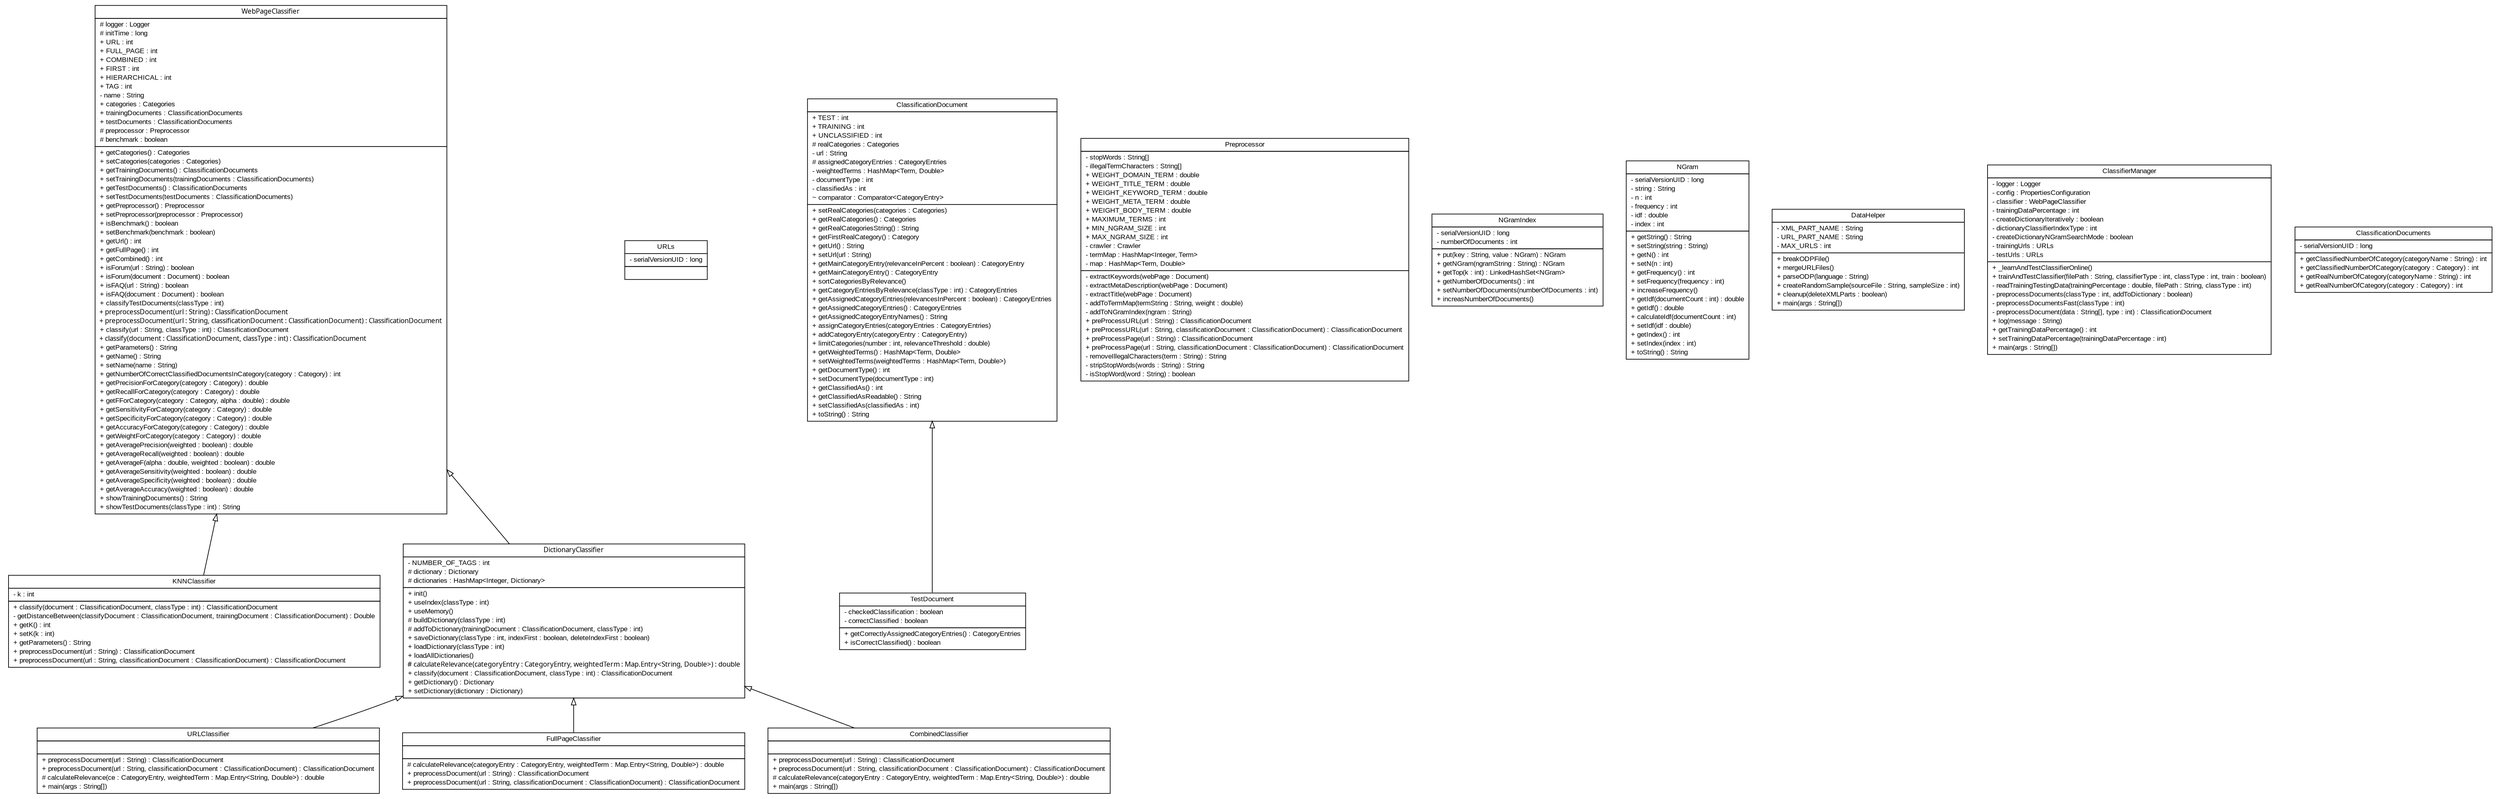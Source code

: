 #!/usr/local/bin/dot
#
# Class diagram 
# Generated by UMLGraph version 5.2 (http://www.umlgraph.org/)
#

digraph G {
	edge [fontname="arial",fontsize=10,labelfontname="arial",labelfontsize=10];
	node [fontname="arial",fontsize=10,shape=plaintext];
	nodesep=0.25;
	ranksep=0.5;
	// tud.iir.classification.page.WebPageClassifier
	c479 [label=<<table title="tud.iir.classification.page.WebPageClassifier" border="0" cellborder="1" cellspacing="0" cellpadding="2" port="p" href="./WebPageClassifier.html">
		<tr><td><table border="0" cellspacing="0" cellpadding="1">
<tr><td align="center" balign="center"><font face="ariali"> WebPageClassifier </font></td></tr>
		</table></td></tr>
		<tr><td><table border="0" cellspacing="0" cellpadding="1">
<tr><td align="left" balign="left"> # logger : Logger </td></tr>
<tr><td align="left" balign="left"> # initTime : long </td></tr>
<tr><td align="left" balign="left"> + URL : int </td></tr>
<tr><td align="left" balign="left"> + FULL_PAGE : int </td></tr>
<tr><td align="left" balign="left"> + COMBINED : int </td></tr>
<tr><td align="left" balign="left"> + FIRST : int </td></tr>
<tr><td align="left" balign="left"> + HIERARCHICAL : int </td></tr>
<tr><td align="left" balign="left"> + TAG : int </td></tr>
<tr><td align="left" balign="left"> - name : String </td></tr>
<tr><td align="left" balign="left"> + categories : Categories </td></tr>
<tr><td align="left" balign="left"> + trainingDocuments : ClassificationDocuments </td></tr>
<tr><td align="left" balign="left"> + testDocuments : ClassificationDocuments </td></tr>
<tr><td align="left" balign="left"> # preprocessor : Preprocessor </td></tr>
<tr><td align="left" balign="left"> # benchmark : boolean </td></tr>
		</table></td></tr>
		<tr><td><table border="0" cellspacing="0" cellpadding="1">
<tr><td align="left" balign="left"> + getCategories() : Categories </td></tr>
<tr><td align="left" balign="left"> + setCategories(categories : Categories) </td></tr>
<tr><td align="left" balign="left"> + getTrainingDocuments() : ClassificationDocuments </td></tr>
<tr><td align="left" balign="left"> + setTrainingDocuments(trainingDocuments : ClassificationDocuments) </td></tr>
<tr><td align="left" balign="left"> + getTestDocuments() : ClassificationDocuments </td></tr>
<tr><td align="left" balign="left"> + setTestDocuments(testDocuments : ClassificationDocuments) </td></tr>
<tr><td align="left" balign="left"> + getPreprocessor() : Preprocessor </td></tr>
<tr><td align="left" balign="left"> + setPreprocessor(preprocessor : Preprocessor) </td></tr>
<tr><td align="left" balign="left"> + isBenchmark() : boolean </td></tr>
<tr><td align="left" balign="left"> + setBenchmark(benchmark : boolean) </td></tr>
<tr><td align="left" balign="left"> + getUrl() : int </td></tr>
<tr><td align="left" balign="left"> + getFullPage() : int </td></tr>
<tr><td align="left" balign="left"> + getCombined() : int </td></tr>
<tr><td align="left" balign="left"> + isForum(url : String) : boolean </td></tr>
<tr><td align="left" balign="left"> + isForum(document : Document) : boolean </td></tr>
<tr><td align="left" balign="left"> + isFAQ(url : String) : boolean </td></tr>
<tr><td align="left" balign="left"> + isFAQ(document : Document) : boolean </td></tr>
<tr><td align="left" balign="left"> + classifyTestDocuments(classType : int) </td></tr>
<tr><td align="left" balign="left"><font face="ariali" point-size="10.0"> + preprocessDocument(url : String) : ClassificationDocument </font></td></tr>
<tr><td align="left" balign="left"><font face="ariali" point-size="10.0"> + preprocessDocument(url : String, classificationDocument : ClassificationDocument) : ClassificationDocument </font></td></tr>
<tr><td align="left" balign="left"> + classify(url : String, classType : int) : ClassificationDocument </td></tr>
<tr><td align="left" balign="left"><font face="ariali" point-size="10.0"> + classify(document : ClassificationDocument, classType : int) : ClassificationDocument </font></td></tr>
<tr><td align="left" balign="left"> + getParameters() : String </td></tr>
<tr><td align="left" balign="left"> + getName() : String </td></tr>
<tr><td align="left" balign="left"> + setName(name : String) </td></tr>
<tr><td align="left" balign="left"> + getNumberOfCorrectClassifiedDocumentsInCategory(category : Category) : int </td></tr>
<tr><td align="left" balign="left"> + getPrecisionForCategory(category : Category) : double </td></tr>
<tr><td align="left" balign="left"> + getRecallForCategory(category : Category) : double </td></tr>
<tr><td align="left" balign="left"> + getFForCategory(category : Category, alpha : double) : double </td></tr>
<tr><td align="left" balign="left"> + getSensitivityForCategory(category : Category) : double </td></tr>
<tr><td align="left" balign="left"> + getSpecificityForCategory(category : Category) : double </td></tr>
<tr><td align="left" balign="left"> + getAccuracyForCategory(category : Category) : double </td></tr>
<tr><td align="left" balign="left"> + getWeightForCategory(category : Category) : double </td></tr>
<tr><td align="left" balign="left"> + getAveragePrecision(weighted : boolean) : double </td></tr>
<tr><td align="left" balign="left"> + getAverageRecall(weighted : boolean) : double </td></tr>
<tr><td align="left" balign="left"> + getAverageF(alpha : double, weighted : boolean) : double </td></tr>
<tr><td align="left" balign="left"> + getAverageSensitivity(weighted : boolean) : double </td></tr>
<tr><td align="left" balign="left"> + getAverageSpecificity(weighted : boolean) : double </td></tr>
<tr><td align="left" balign="left"> + getAverageAccuracy(weighted : boolean) : double </td></tr>
<tr><td align="left" balign="left"> + showTrainingDocuments() : String </td></tr>
<tr><td align="left" balign="left"> + showTestDocuments(classType : int) : String </td></tr>
		</table></td></tr>
		</table>>, fontname="arial", fontcolor="black", fontsize=10.0];
	// tud.iir.classification.page.URLs
	c480 [label=<<table title="tud.iir.classification.page.URLs" border="0" cellborder="1" cellspacing="0" cellpadding="2" port="p" href="./URLs.html">
		<tr><td><table border="0" cellspacing="0" cellpadding="1">
<tr><td align="center" balign="center"> URLs </td></tr>
		</table></td></tr>
		<tr><td><table border="0" cellspacing="0" cellpadding="1">
<tr><td align="left" balign="left"> - serialVersionUID : long </td></tr>
		</table></td></tr>
		<tr><td><table border="0" cellspacing="0" cellpadding="1">
<tr><td align="left" balign="left">  </td></tr>
		</table></td></tr>
		</table>>, fontname="arial", fontcolor="black", fontsize=10.0];
	// tud.iir.classification.page.URLClassifier
	c481 [label=<<table title="tud.iir.classification.page.URLClassifier" border="0" cellborder="1" cellspacing="0" cellpadding="2" port="p" href="./URLClassifier.html">
		<tr><td><table border="0" cellspacing="0" cellpadding="1">
<tr><td align="center" balign="center"> URLClassifier </td></tr>
		</table></td></tr>
		<tr><td><table border="0" cellspacing="0" cellpadding="1">
<tr><td align="left" balign="left">  </td></tr>
		</table></td></tr>
		<tr><td><table border="0" cellspacing="0" cellpadding="1">
<tr><td align="left" balign="left"> + preprocessDocument(url : String) : ClassificationDocument </td></tr>
<tr><td align="left" balign="left"> + preprocessDocument(url : String, classificationDocument : ClassificationDocument) : ClassificationDocument </td></tr>
<tr><td align="left" balign="left"> # calculateRelevance(ce : CategoryEntry, weightedTerm : Map.Entry&lt;String, Double&gt;) : double </td></tr>
<tr><td align="left" balign="left"> + main(args : String[]) </td></tr>
		</table></td></tr>
		</table>>, fontname="arial", fontcolor="black", fontsize=10.0];
	// tud.iir.classification.page.TestDocument
	c482 [label=<<table title="tud.iir.classification.page.TestDocument" border="0" cellborder="1" cellspacing="0" cellpadding="2" port="p" href="./TestDocument.html">
		<tr><td><table border="0" cellspacing="0" cellpadding="1">
<tr><td align="center" balign="center"> TestDocument </td></tr>
		</table></td></tr>
		<tr><td><table border="0" cellspacing="0" cellpadding="1">
<tr><td align="left" balign="left"> - checkedClassification : boolean </td></tr>
<tr><td align="left" balign="left"> - correctClassified : boolean </td></tr>
		</table></td></tr>
		<tr><td><table border="0" cellspacing="0" cellpadding="1">
<tr><td align="left" balign="left"> + getCorrectlyAssignedCategoryEntries() : CategoryEntries </td></tr>
<tr><td align="left" balign="left"> + isCorrectClassified() : boolean </td></tr>
		</table></td></tr>
		</table>>, fontname="arial", fontcolor="black", fontsize=10.0];
	// tud.iir.classification.page.Preprocessor
	c483 [label=<<table title="tud.iir.classification.page.Preprocessor" border="0" cellborder="1" cellspacing="0" cellpadding="2" port="p" href="./Preprocessor.html">
		<tr><td><table border="0" cellspacing="0" cellpadding="1">
<tr><td align="center" balign="center"> Preprocessor </td></tr>
		</table></td></tr>
		<tr><td><table border="0" cellspacing="0" cellpadding="1">
<tr><td align="left" balign="left"> - stopWords : String[] </td></tr>
<tr><td align="left" balign="left"> - illegalTermCharacters : String[] </td></tr>
<tr><td align="left" balign="left"> + WEIGHT_DOMAIN_TERM : double </td></tr>
<tr><td align="left" balign="left"> + WEIGHT_TITLE_TERM : double </td></tr>
<tr><td align="left" balign="left"> + WEIGHT_KEYWORD_TERM : double </td></tr>
<tr><td align="left" balign="left"> + WEIGHT_META_TERM : double </td></tr>
<tr><td align="left" balign="left"> + WEIGHT_BODY_TERM : double </td></tr>
<tr><td align="left" balign="left"> + MAXIMUM_TERMS : int </td></tr>
<tr><td align="left" balign="left"> + MIN_NGRAM_SIZE : int </td></tr>
<tr><td align="left" balign="left"> + MAX_NGRAM_SIZE : int </td></tr>
<tr><td align="left" balign="left"> - crawler : Crawler </td></tr>
<tr><td align="left" balign="left"> - termMap : HashMap&lt;Integer, Term&gt; </td></tr>
<tr><td align="left" balign="left"> - map : HashMap&lt;Term, Double&gt; </td></tr>
		</table></td></tr>
		<tr><td><table border="0" cellspacing="0" cellpadding="1">
<tr><td align="left" balign="left"> - extractKeywords(webPage : Document) </td></tr>
<tr><td align="left" balign="left"> - extractMetaDescription(webPage : Document) </td></tr>
<tr><td align="left" balign="left"> - extractTitle(webPage : Document) </td></tr>
<tr><td align="left" balign="left"> - addToTermMap(termString : String, weight : double) </td></tr>
<tr><td align="left" balign="left"> - addToNGramIndex(ngram : String) </td></tr>
<tr><td align="left" balign="left"> + preProcessURL(url : String) : ClassificationDocument </td></tr>
<tr><td align="left" balign="left"> + preProcessURL(url : String, classificationDocument : ClassificationDocument) : ClassificationDocument </td></tr>
<tr><td align="left" balign="left"> + preProcessPage(url : String) : ClassificationDocument </td></tr>
<tr><td align="left" balign="left"> + preProcessPage(url : String, classificationDocument : ClassificationDocument) : ClassificationDocument </td></tr>
<tr><td align="left" balign="left"> - removeIllegalCharacters(term : String) : String </td></tr>
<tr><td align="left" balign="left"> - stripStopWords(words : String) : String </td></tr>
<tr><td align="left" balign="left"> - isStopWord(word : String) : boolean </td></tr>
		</table></td></tr>
		</table>>, fontname="arial", fontcolor="black", fontsize=10.0];
	// tud.iir.classification.page.NGramIndex
	c484 [label=<<table title="tud.iir.classification.page.NGramIndex" border="0" cellborder="1" cellspacing="0" cellpadding="2" port="p" href="./NGramIndex.html">
		<tr><td><table border="0" cellspacing="0" cellpadding="1">
<tr><td align="center" balign="center"> NGramIndex </td></tr>
		</table></td></tr>
		<tr><td><table border="0" cellspacing="0" cellpadding="1">
<tr><td align="left" balign="left"> - serialVersionUID : long </td></tr>
<tr><td align="left" balign="left"> - numberOfDocuments : int </td></tr>
		</table></td></tr>
		<tr><td><table border="0" cellspacing="0" cellpadding="1">
<tr><td align="left" balign="left"> + put(key : String, value : NGram) : NGram </td></tr>
<tr><td align="left" balign="left"> + getNGram(ngramString : String) : NGram </td></tr>
<tr><td align="left" balign="left"> + getTop(k : int) : LinkedHashSet&lt;NGram&gt; </td></tr>
<tr><td align="left" balign="left"> + getNumberOfDocuments() : int </td></tr>
<tr><td align="left" balign="left"> + setNumberOfDocuments(numberOfDocuments : int) </td></tr>
<tr><td align="left" balign="left"> + increasNumberOfDocuments() </td></tr>
		</table></td></tr>
		</table>>, fontname="arial", fontcolor="black", fontsize=10.0];
	// tud.iir.classification.page.NGram
	c485 [label=<<table title="tud.iir.classification.page.NGram" border="0" cellborder="1" cellspacing="0" cellpadding="2" port="p" href="./NGram.html">
		<tr><td><table border="0" cellspacing="0" cellpadding="1">
<tr><td align="center" balign="center"> NGram </td></tr>
		</table></td></tr>
		<tr><td><table border="0" cellspacing="0" cellpadding="1">
<tr><td align="left" balign="left"> - serialVersionUID : long </td></tr>
<tr><td align="left" balign="left"> - string : String </td></tr>
<tr><td align="left" balign="left"> - n : int </td></tr>
<tr><td align="left" balign="left"> - frequency : int </td></tr>
<tr><td align="left" balign="left"> - idf : double </td></tr>
<tr><td align="left" balign="left"> - index : int </td></tr>
		</table></td></tr>
		<tr><td><table border="0" cellspacing="0" cellpadding="1">
<tr><td align="left" balign="left"> + getString() : String </td></tr>
<tr><td align="left" balign="left"> + setString(string : String) </td></tr>
<tr><td align="left" balign="left"> + getN() : int </td></tr>
<tr><td align="left" balign="left"> + setN(n : int) </td></tr>
<tr><td align="left" balign="left"> + getFrequency() : int </td></tr>
<tr><td align="left" balign="left"> + setFrequency(frequency : int) </td></tr>
<tr><td align="left" balign="left"> + increaseFrequency() </td></tr>
<tr><td align="left" balign="left"> + getIdf(documentCount : int) : double </td></tr>
<tr><td align="left" balign="left"> + getIdf() : double </td></tr>
<tr><td align="left" balign="left"> + calculateIdf(documentCount : int) </td></tr>
<tr><td align="left" balign="left"> + setIdf(idf : double) </td></tr>
<tr><td align="left" balign="left"> + getIndex() : int </td></tr>
<tr><td align="left" balign="left"> + setIndex(index : int) </td></tr>
<tr><td align="left" balign="left"> + toString() : String </td></tr>
		</table></td></tr>
		</table>>, fontname="arial", fontcolor="black", fontsize=10.0];
	// tud.iir.classification.page.KNNClassifier
	c486 [label=<<table title="tud.iir.classification.page.KNNClassifier" border="0" cellborder="1" cellspacing="0" cellpadding="2" port="p" href="./KNNClassifier.html">
		<tr><td><table border="0" cellspacing="0" cellpadding="1">
<tr><td align="center" balign="center"> KNNClassifier </td></tr>
		</table></td></tr>
		<tr><td><table border="0" cellspacing="0" cellpadding="1">
<tr><td align="left" balign="left"> - k : int </td></tr>
		</table></td></tr>
		<tr><td><table border="0" cellspacing="0" cellpadding="1">
<tr><td align="left" balign="left"> + classify(document : ClassificationDocument, classType : int) : ClassificationDocument </td></tr>
<tr><td align="left" balign="left"> - getDistanceBetween(classifyDocument : ClassificationDocument, trainingDocument : ClassificationDocument) : Double </td></tr>
<tr><td align="left" balign="left"> + getK() : int </td></tr>
<tr><td align="left" balign="left"> + setK(k : int) </td></tr>
<tr><td align="left" balign="left"> + getParameters() : String </td></tr>
<tr><td align="left" balign="left"> + preprocessDocument(url : String) : ClassificationDocument </td></tr>
<tr><td align="left" balign="left"> + preprocessDocument(url : String, classificationDocument : ClassificationDocument) : ClassificationDocument </td></tr>
		</table></td></tr>
		</table>>, fontname="arial", fontcolor="black", fontsize=10.0];
	// tud.iir.classification.page.FullPageClassifier
	c487 [label=<<table title="tud.iir.classification.page.FullPageClassifier" border="0" cellborder="1" cellspacing="0" cellpadding="2" port="p" href="./FullPageClassifier.html">
		<tr><td><table border="0" cellspacing="0" cellpadding="1">
<tr><td align="center" balign="center"> FullPageClassifier </td></tr>
		</table></td></tr>
		<tr><td><table border="0" cellspacing="0" cellpadding="1">
<tr><td align="left" balign="left">  </td></tr>
		</table></td></tr>
		<tr><td><table border="0" cellspacing="0" cellpadding="1">
<tr><td align="left" balign="left"> # calculateRelevance(categoryEntry : CategoryEntry, weightedTerm : Map.Entry&lt;String, Double&gt;) : double </td></tr>
<tr><td align="left" balign="left"> + preprocessDocument(url : String) : ClassificationDocument </td></tr>
<tr><td align="left" balign="left"> + preprocessDocument(url : String, classificationDocument : ClassificationDocument) : ClassificationDocument </td></tr>
		</table></td></tr>
		</table>>, fontname="arial", fontcolor="black", fontsize=10.0];
	// tud.iir.classification.page.DictionaryClassifier
	c488 [label=<<table title="tud.iir.classification.page.DictionaryClassifier" border="0" cellborder="1" cellspacing="0" cellpadding="2" port="p" href="./DictionaryClassifier.html">
		<tr><td><table border="0" cellspacing="0" cellpadding="1">
<tr><td align="center" balign="center"><font face="ariali"> DictionaryClassifier </font></td></tr>
		</table></td></tr>
		<tr><td><table border="0" cellspacing="0" cellpadding="1">
<tr><td align="left" balign="left"> - NUMBER_OF_TAGS : int </td></tr>
<tr><td align="left" balign="left"> # dictionary : Dictionary </td></tr>
<tr><td align="left" balign="left"> # dictionaries : HashMap&lt;Integer, Dictionary&gt; </td></tr>
		</table></td></tr>
		<tr><td><table border="0" cellspacing="0" cellpadding="1">
<tr><td align="left" balign="left"> + init() </td></tr>
<tr><td align="left" balign="left"> + useIndex(classType : int) </td></tr>
<tr><td align="left" balign="left"> + useMemory() </td></tr>
<tr><td align="left" balign="left"> # buildDictionary(classType : int) </td></tr>
<tr><td align="left" balign="left"> # addToDictionary(trainingDocument : ClassificationDocument, classType : int) </td></tr>
<tr><td align="left" balign="left"> + saveDictionary(classType : int, indexFirst : boolean, deleteIndexFirst : boolean) </td></tr>
<tr><td align="left" balign="left"> + loadDictionary(classType : int) </td></tr>
<tr><td align="left" balign="left"> + loadAllDictionaries() </td></tr>
<tr><td align="left" balign="left"><font face="ariali" point-size="10.0"> # calculateRelevance(categoryEntry : CategoryEntry, weightedTerm : Map.Entry&lt;String, Double&gt;) : double </font></td></tr>
<tr><td align="left" balign="left"> + classify(document : ClassificationDocument, classType : int) : ClassificationDocument </td></tr>
<tr><td align="left" balign="left"> + getDictionary() : Dictionary </td></tr>
<tr><td align="left" balign="left"> + setDictionary(dictionary : Dictionary) </td></tr>
		</table></td></tr>
		</table>>, fontname="arial", fontcolor="black", fontsize=10.0];
	// tud.iir.classification.page.DataHelper
	c489 [label=<<table title="tud.iir.classification.page.DataHelper" border="0" cellborder="1" cellspacing="0" cellpadding="2" port="p" href="./DataHelper.html">
		<tr><td><table border="0" cellspacing="0" cellpadding="1">
<tr><td align="center" balign="center"> DataHelper </td></tr>
		</table></td></tr>
		<tr><td><table border="0" cellspacing="0" cellpadding="1">
<tr><td align="left" balign="left"> - XML_PART_NAME : String </td></tr>
<tr><td align="left" balign="left"> - URL_PART_NAME : String </td></tr>
<tr><td align="left" balign="left"> - MAX_URLS : int </td></tr>
		</table></td></tr>
		<tr><td><table border="0" cellspacing="0" cellpadding="1">
<tr><td align="left" balign="left"> + breakODPFile() </td></tr>
<tr><td align="left" balign="left"> + mergeURLFiles() </td></tr>
<tr><td align="left" balign="left"> + parseODP(language : String) </td></tr>
<tr><td align="left" balign="left"> + createRandomSample(sourceFile : String, sampleSize : int) </td></tr>
<tr><td align="left" balign="left"> + cleanup(deleteXMLParts : boolean) </td></tr>
<tr><td align="left" balign="left"> + main(args : String[]) </td></tr>
		</table></td></tr>
		</table>>, fontname="arial", fontcolor="black", fontsize=10.0];
	// tud.iir.classification.page.CombinedClassifier
	c490 [label=<<table title="tud.iir.classification.page.CombinedClassifier" border="0" cellborder="1" cellspacing="0" cellpadding="2" port="p" href="./CombinedClassifier.html">
		<tr><td><table border="0" cellspacing="0" cellpadding="1">
<tr><td align="center" balign="center"> CombinedClassifier </td></tr>
		</table></td></tr>
		<tr><td><table border="0" cellspacing="0" cellpadding="1">
<tr><td align="left" balign="left">  </td></tr>
		</table></td></tr>
		<tr><td><table border="0" cellspacing="0" cellpadding="1">
<tr><td align="left" balign="left"> + preprocessDocument(url : String) : ClassificationDocument </td></tr>
<tr><td align="left" balign="left"> + preprocessDocument(url : String, classificationDocument : ClassificationDocument) : ClassificationDocument </td></tr>
<tr><td align="left" balign="left"> # calculateRelevance(categoryEntry : CategoryEntry, weightedTerm : Map.Entry&lt;String, Double&gt;) : double </td></tr>
<tr><td align="left" balign="left"> + main(args : String[]) </td></tr>
		</table></td></tr>
		</table>>, fontname="arial", fontcolor="black", fontsize=10.0];
	// tud.iir.classification.page.ClassifierManager
	c491 [label=<<table title="tud.iir.classification.page.ClassifierManager" border="0" cellborder="1" cellspacing="0" cellpadding="2" port="p" href="./ClassifierManager.html">
		<tr><td><table border="0" cellspacing="0" cellpadding="1">
<tr><td align="center" balign="center"> ClassifierManager </td></tr>
		</table></td></tr>
		<tr><td><table border="0" cellspacing="0" cellpadding="1">
<tr><td align="left" balign="left"> - logger : Logger </td></tr>
<tr><td align="left" balign="left"> - config : PropertiesConfiguration </td></tr>
<tr><td align="left" balign="left"> - classifier : WebPageClassifier </td></tr>
<tr><td align="left" balign="left"> - trainingDataPercentage : int </td></tr>
<tr><td align="left" balign="left"> - createDictionaryIteratively : boolean </td></tr>
<tr><td align="left" balign="left"> - dictionaryClassifierIndexType : int </td></tr>
<tr><td align="left" balign="left"> - createDictionaryNGramSearchMode : boolean </td></tr>
<tr><td align="left" balign="left"> - trainingUrls : URLs </td></tr>
<tr><td align="left" balign="left"> - testUrls : URLs </td></tr>
		</table></td></tr>
		<tr><td><table border="0" cellspacing="0" cellpadding="1">
<tr><td align="left" balign="left"> + _learnAndTestClassifierOnline() </td></tr>
<tr><td align="left" balign="left"> + trainAndTestClassifier(filePath : String, classifierType : int, classType : int, train : boolean) </td></tr>
<tr><td align="left" balign="left"> - readTrainingTestingData(trainingPercentage : double, filePath : String, classType : int) </td></tr>
<tr><td align="left" balign="left"> - preprocessDocuments(classType : int, addToDictionary : boolean) </td></tr>
<tr><td align="left" balign="left"> - preprocessDocumentsFast(classType : int) </td></tr>
<tr><td align="left" balign="left"> - preprocessDocument(data : String[], type : int) : ClassificationDocument </td></tr>
<tr><td align="left" balign="left"> + log(message : String) </td></tr>
<tr><td align="left" balign="left"> + getTrainingDataPercentage() : int </td></tr>
<tr><td align="left" balign="left"> + setTrainingDataPercentage(trainingDataPercentage : int) </td></tr>
<tr><td align="left" balign="left"> + main(args : String[]) </td></tr>
		</table></td></tr>
		</table>>, fontname="arial", fontcolor="black", fontsize=10.0];
	// tud.iir.classification.page.ClassificationDocuments
	c492 [label=<<table title="tud.iir.classification.page.ClassificationDocuments" border="0" cellborder="1" cellspacing="0" cellpadding="2" port="p" href="./ClassificationDocuments.html">
		<tr><td><table border="0" cellspacing="0" cellpadding="1">
<tr><td align="center" balign="center"> ClassificationDocuments </td></tr>
		</table></td></tr>
		<tr><td><table border="0" cellspacing="0" cellpadding="1">
<tr><td align="left" balign="left"> - serialVersionUID : long </td></tr>
		</table></td></tr>
		<tr><td><table border="0" cellspacing="0" cellpadding="1">
<tr><td align="left" balign="left"> + getClassifiedNumberOfCategory(categoryName : String) : int </td></tr>
<tr><td align="left" balign="left"> + getClassifiedNumberOfCategory(category : Category) : int </td></tr>
<tr><td align="left" balign="left"> + getRealNumberOfCategory(categoryName : String) : int </td></tr>
<tr><td align="left" balign="left"> + getRealNumberOfCategory(category : Category) : int </td></tr>
		</table></td></tr>
		</table>>, fontname="arial", fontcolor="black", fontsize=10.0];
	// tud.iir.classification.page.ClassificationDocument
	c493 [label=<<table title="tud.iir.classification.page.ClassificationDocument" border="0" cellborder="1" cellspacing="0" cellpadding="2" port="p" href="./ClassificationDocument.html">
		<tr><td><table border="0" cellspacing="0" cellpadding="1">
<tr><td align="center" balign="center"> ClassificationDocument </td></tr>
		</table></td></tr>
		<tr><td><table border="0" cellspacing="0" cellpadding="1">
<tr><td align="left" balign="left"> + TEST : int </td></tr>
<tr><td align="left" balign="left"> + TRAINING : int </td></tr>
<tr><td align="left" balign="left"> + UNCLASSIFIED : int </td></tr>
<tr><td align="left" balign="left"> # realCategories : Categories </td></tr>
<tr><td align="left" balign="left"> - url : String </td></tr>
<tr><td align="left" balign="left"> # assignedCategoryEntries : CategoryEntries </td></tr>
<tr><td align="left" balign="left"> - weightedTerms : HashMap&lt;Term, Double&gt; </td></tr>
<tr><td align="left" balign="left"> - documentType : int </td></tr>
<tr><td align="left" balign="left"> - classifiedAs : int </td></tr>
<tr><td align="left" balign="left"> ~ comparator : Comparator&lt;CategoryEntry&gt; </td></tr>
		</table></td></tr>
		<tr><td><table border="0" cellspacing="0" cellpadding="1">
<tr><td align="left" balign="left"> + setRealCategories(categories : Categories) </td></tr>
<tr><td align="left" balign="left"> + getRealCategories() : Categories </td></tr>
<tr><td align="left" balign="left"> + getRealCategoriesString() : String </td></tr>
<tr><td align="left" balign="left"> + getFirstRealCategory() : Category </td></tr>
<tr><td align="left" balign="left"> + getUrl() : String </td></tr>
<tr><td align="left" balign="left"> + setUrl(url : String) </td></tr>
<tr><td align="left" balign="left"> + getMainCategoryEntry(relevanceInPercent : boolean) : CategoryEntry </td></tr>
<tr><td align="left" balign="left"> + getMainCategoryEntry() : CategoryEntry </td></tr>
<tr><td align="left" balign="left"> + sortCategoriesByRelevance() </td></tr>
<tr><td align="left" balign="left"> + getCategoryEntriesByRelevance(classType : int) : CategoryEntries </td></tr>
<tr><td align="left" balign="left"> + getAssignedCategoryEntries(relevancesInPercent : boolean) : CategoryEntries </td></tr>
<tr><td align="left" balign="left"> + getAssignedCategoryEntries() : CategoryEntries </td></tr>
<tr><td align="left" balign="left"> + getAssignedCategoryEntryNames() : String </td></tr>
<tr><td align="left" balign="left"> + assignCategoryEntries(categoryEntries : CategoryEntries) </td></tr>
<tr><td align="left" balign="left"> + addCategoryEntry(categoryEntry : CategoryEntry) </td></tr>
<tr><td align="left" balign="left"> + limitCategories(number : int, relevanceThreshold : double) </td></tr>
<tr><td align="left" balign="left"> + getWeightedTerms() : HashMap&lt;Term, Double&gt; </td></tr>
<tr><td align="left" balign="left"> + setWeightedTerms(weightedTerms : HashMap&lt;Term, Double&gt;) </td></tr>
<tr><td align="left" balign="left"> + getDocumentType() : int </td></tr>
<tr><td align="left" balign="left"> + setDocumentType(documentType : int) </td></tr>
<tr><td align="left" balign="left"> + getClassifiedAs() : int </td></tr>
<tr><td align="left" balign="left"> + getClassifiedAsReadable() : String </td></tr>
<tr><td align="left" balign="left"> + setClassifiedAs(classifiedAs : int) </td></tr>
<tr><td align="left" balign="left"> + toString() : String </td></tr>
		</table></td></tr>
		</table>>, fontname="arial", fontcolor="black", fontsize=10.0];
	//tud.iir.classification.page.URLClassifier extends tud.iir.classification.page.DictionaryClassifier
	c488:p -> c481:p [dir=back,arrowtail=empty];
	//tud.iir.classification.page.TestDocument extends tud.iir.classification.page.ClassificationDocument
	c493:p -> c482:p [dir=back,arrowtail=empty];
	//tud.iir.classification.page.KNNClassifier extends tud.iir.classification.page.WebPageClassifier
	c479:p -> c486:p [dir=back,arrowtail=empty];
	//tud.iir.classification.page.FullPageClassifier extends tud.iir.classification.page.DictionaryClassifier
	c488:p -> c487:p [dir=back,arrowtail=empty];
	//tud.iir.classification.page.DictionaryClassifier extends tud.iir.classification.page.WebPageClassifier
	c479:p -> c488:p [dir=back,arrowtail=empty];
	//tud.iir.classification.page.CombinedClassifier extends tud.iir.classification.page.DictionaryClassifier
	c488:p -> c490:p [dir=back,arrowtail=empty];
}


